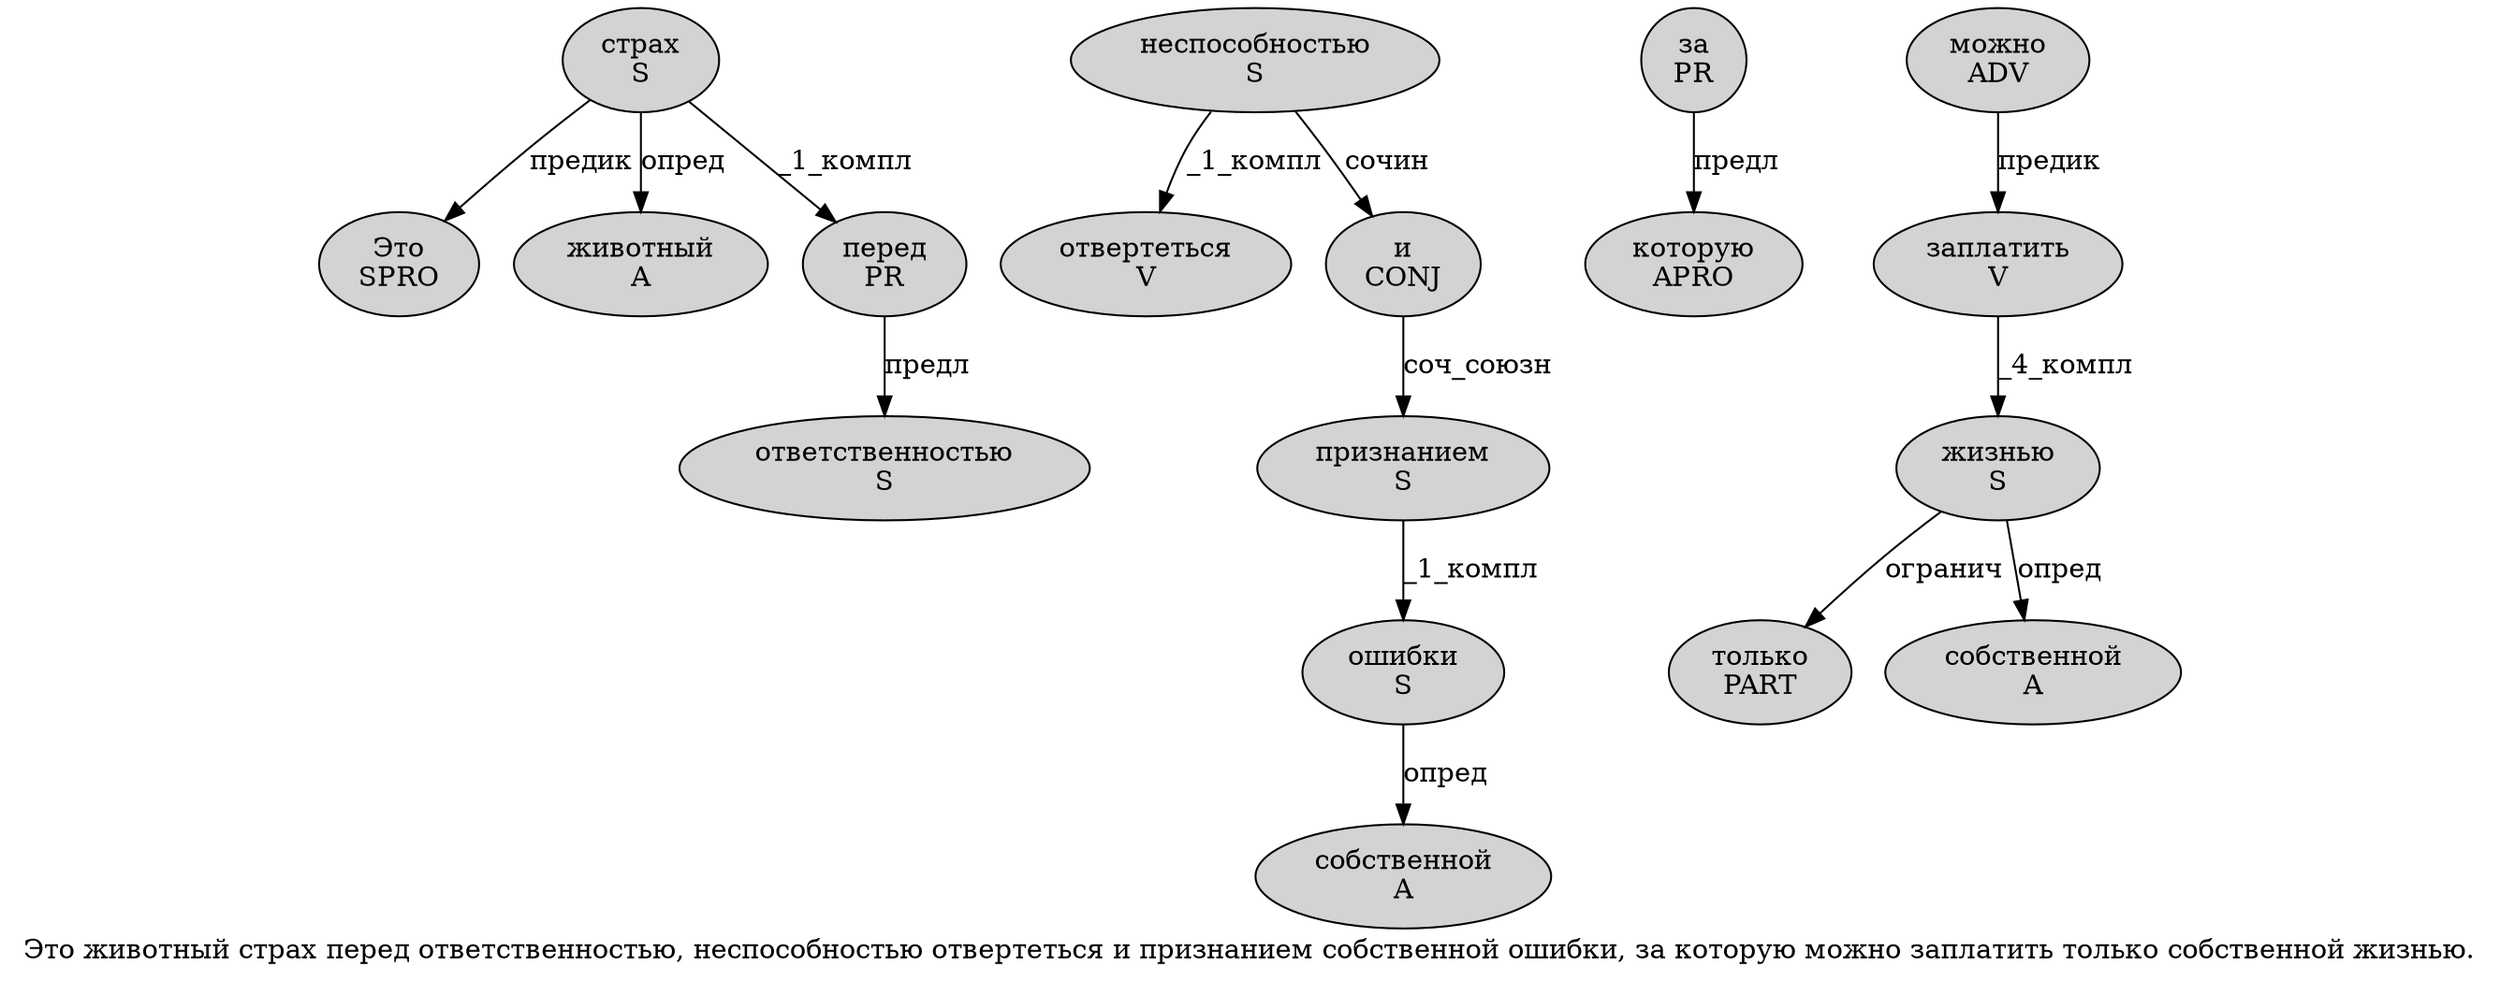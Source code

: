 digraph SENTENCE_1752 {
	graph [label="Это животный страх перед ответственностью, неспособностью отвертеться и признанием собственной ошибки, за которую можно заплатить только собственной жизнью."]
	node [style=filled]
		0 [label="Это
SPRO" color="" fillcolor=lightgray penwidth=1 shape=ellipse]
		1 [label="животный
A" color="" fillcolor=lightgray penwidth=1 shape=ellipse]
		2 [label="страх
S" color="" fillcolor=lightgray penwidth=1 shape=ellipse]
		3 [label="перед
PR" color="" fillcolor=lightgray penwidth=1 shape=ellipse]
		4 [label="ответственностью
S" color="" fillcolor=lightgray penwidth=1 shape=ellipse]
		6 [label="неспособностью
S" color="" fillcolor=lightgray penwidth=1 shape=ellipse]
		7 [label="отвертеться
V" color="" fillcolor=lightgray penwidth=1 shape=ellipse]
		8 [label="и
CONJ" color="" fillcolor=lightgray penwidth=1 shape=ellipse]
		9 [label="признанием
S" color="" fillcolor=lightgray penwidth=1 shape=ellipse]
		10 [label="собственной
A" color="" fillcolor=lightgray penwidth=1 shape=ellipse]
		11 [label="ошибки
S" color="" fillcolor=lightgray penwidth=1 shape=ellipse]
		13 [label="за
PR" color="" fillcolor=lightgray penwidth=1 shape=ellipse]
		14 [label="которую
APRO" color="" fillcolor=lightgray penwidth=1 shape=ellipse]
		15 [label="можно
ADV" color="" fillcolor=lightgray penwidth=1 shape=ellipse]
		16 [label="заплатить
V" color="" fillcolor=lightgray penwidth=1 shape=ellipse]
		17 [label="только
PART" color="" fillcolor=lightgray penwidth=1 shape=ellipse]
		18 [label="собственной
A" color="" fillcolor=lightgray penwidth=1 shape=ellipse]
		19 [label="жизнью
S" color="" fillcolor=lightgray penwidth=1 shape=ellipse]
			2 -> 0 [label="предик"]
			2 -> 1 [label="опред"]
			2 -> 3 [label="_1_компл"]
			11 -> 10 [label="опред"]
			8 -> 9 [label="соч_союзн"]
			13 -> 14 [label="предл"]
			19 -> 17 [label="огранич"]
			19 -> 18 [label="опред"]
			3 -> 4 [label="предл"]
			6 -> 7 [label="_1_компл"]
			6 -> 8 [label="сочин"]
			15 -> 16 [label="предик"]
			16 -> 19 [label="_4_компл"]
			9 -> 11 [label="_1_компл"]
}